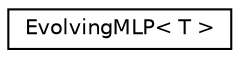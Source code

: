 digraph "Graphical Class Hierarchy"
{
 // LATEX_PDF_SIZE
  edge [fontname="Helvetica",fontsize="10",labelfontname="Helvetica",labelfontsize="10"];
  node [fontname="Helvetica",fontsize="10",shape=record];
  rankdir="LR";
  Node0 [label="EvolvingMLP\< T \>",height=0.2,width=0.4,color="black", fillcolor="white", style="filled",URL="$structEvolvingMLP.html",tooltip=" "];
}

